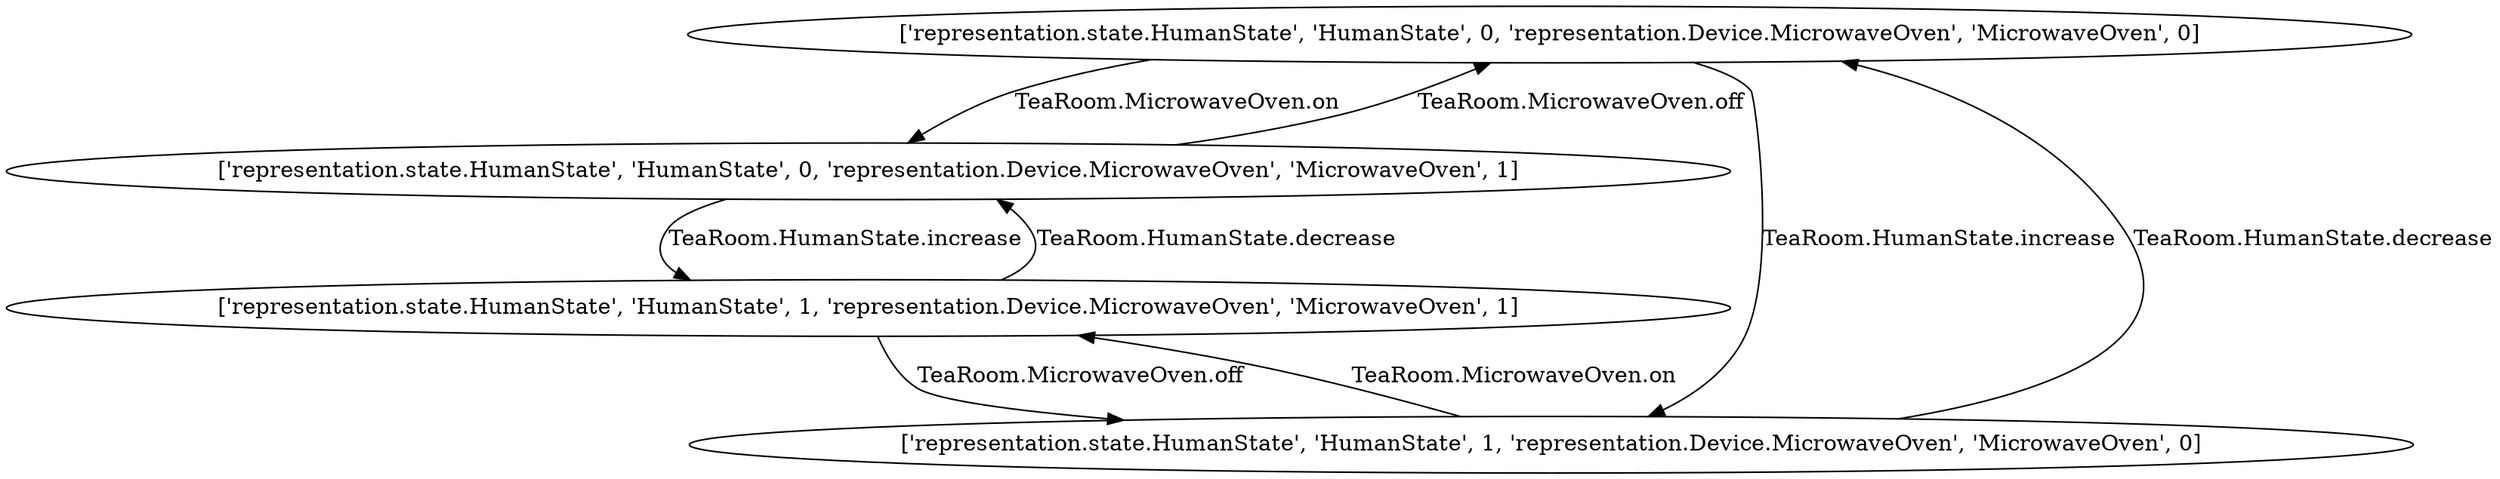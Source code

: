 digraph {
	node [label="['representation.state.HumanState', 'HumanState', 0, 'representation.Device.MicrowaveOven', 'MicrowaveOven', 0]"] s0
	node [label="['representation.state.HumanState', 'HumanState', 0, 'representation.Device.MicrowaveOven', 'MicrowaveOven', 1]"] s1
	node [label="['representation.state.HumanState', 'HumanState', 1, 'representation.Device.MicrowaveOven', 'MicrowaveOven', 0]"] s2
	node [label="['representation.state.HumanState', 'HumanState', 1, 'representation.Device.MicrowaveOven', 'MicrowaveOven', 1]"] s3
	s0 -> s1 [label = "TeaRoom.MicrowaveOven.on"]
	s0 -> s2 [label = "TeaRoom.HumanState.increase"]
	s2 -> s3 [label = "TeaRoom.MicrowaveOven.on"]
	s2 -> s0 [label = "TeaRoom.HumanState.decrease"]
	s3 -> s2 [label = "TeaRoom.MicrowaveOven.off"]
	s3 -> s1 [label = "TeaRoom.HumanState.decrease"]
	s1 -> s0 [label = "TeaRoom.MicrowaveOven.off"]
	s1 -> s3 [label = "TeaRoom.HumanState.increase"]
}
